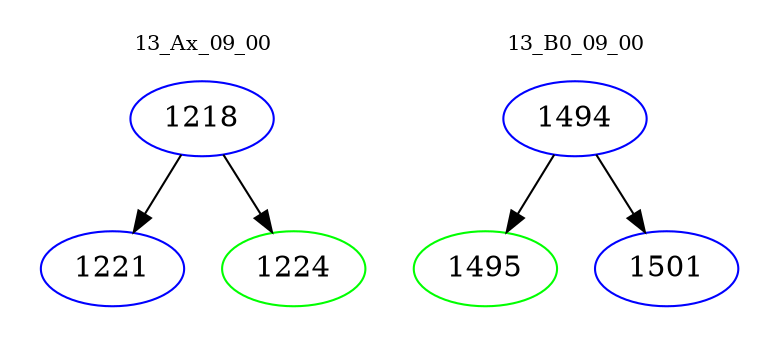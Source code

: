 digraph{
subgraph cluster_0 {
color = white
label = "13_Ax_09_00";
fontsize=10;
T0_1218 [label="1218", color="blue"]
T0_1218 -> T0_1221 [color="black"]
T0_1221 [label="1221", color="blue"]
T0_1218 -> T0_1224 [color="black"]
T0_1224 [label="1224", color="green"]
}
subgraph cluster_1 {
color = white
label = "13_B0_09_00";
fontsize=10;
T1_1494 [label="1494", color="blue"]
T1_1494 -> T1_1495 [color="black"]
T1_1495 [label="1495", color="green"]
T1_1494 -> T1_1501 [color="black"]
T1_1501 [label="1501", color="blue"]
}
}
